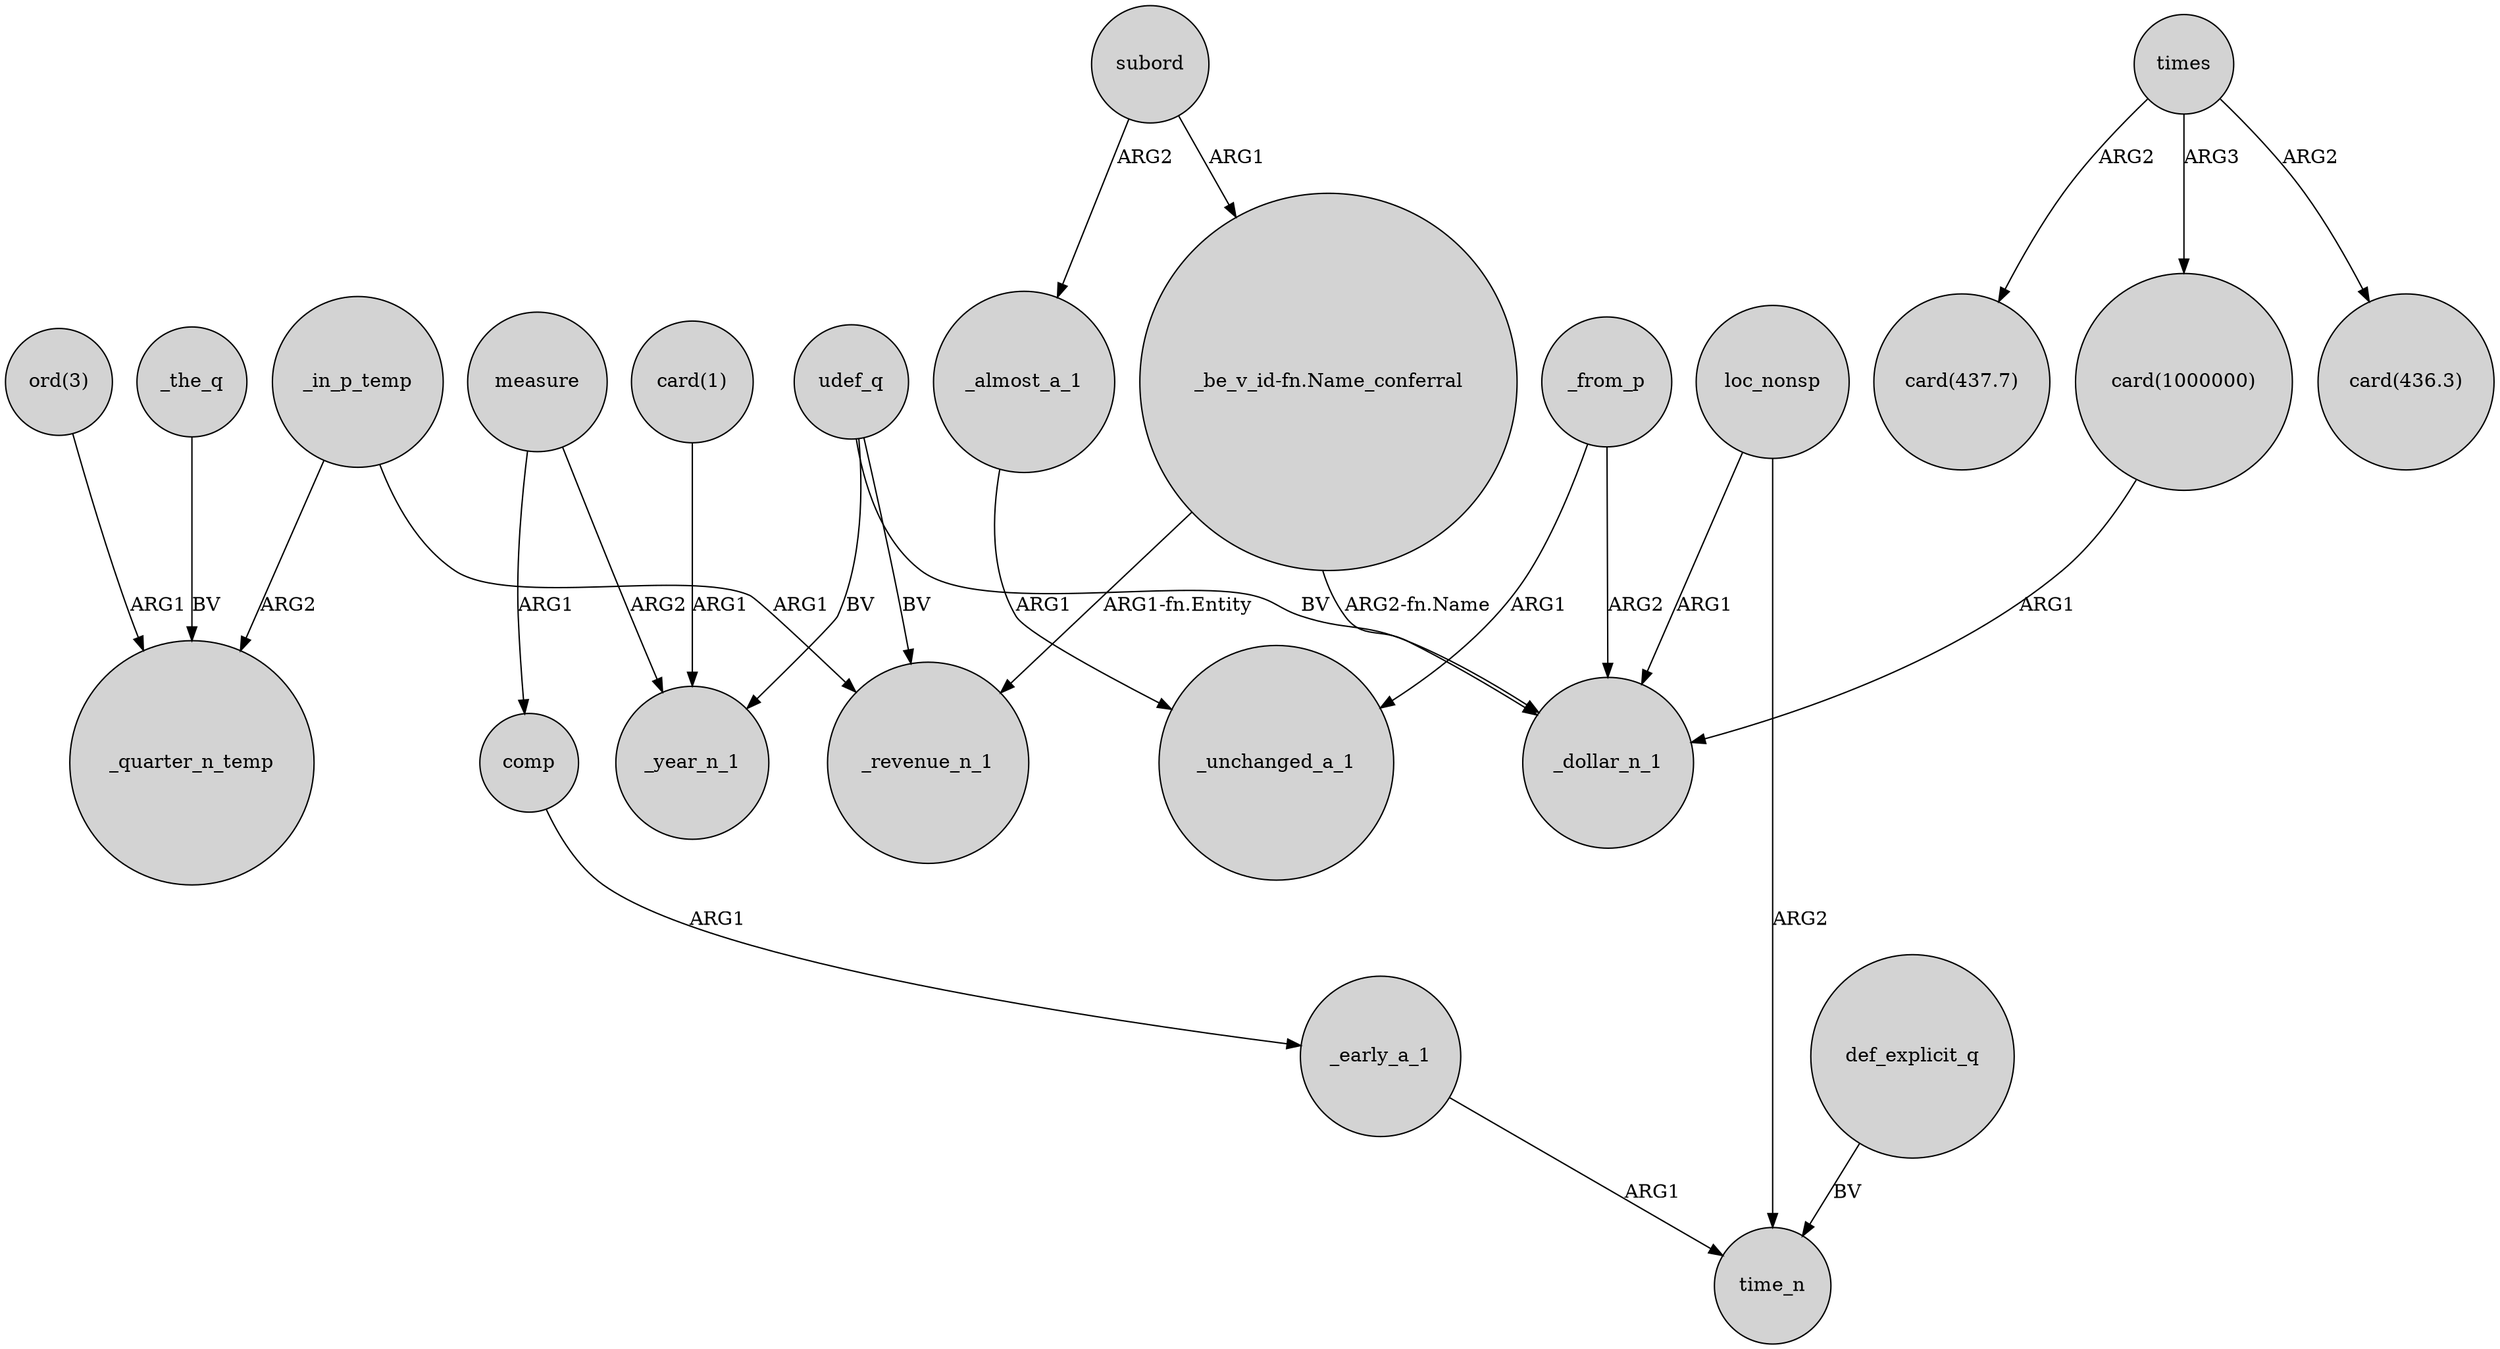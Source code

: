 digraph {
	node [shape=circle style=filled]
	_early_a_1 -> time_n [label=ARG1]
	"_be_v_id-fn.Name_conferral" -> _revenue_n_1 [label="ARG1-fn.Entity"]
	loc_nonsp -> _dollar_n_1 [label=ARG1]
	_in_p_temp -> _quarter_n_temp [label=ARG2]
	"ord(3)" -> _quarter_n_temp [label=ARG1]
	"card(1)" -> _year_n_1 [label=ARG1]
	_the_q -> _quarter_n_temp [label=BV]
	_in_p_temp -> _revenue_n_1 [label=ARG1]
	times -> "card(1000000)" [label=ARG3]
	comp -> _early_a_1 [label=ARG1]
	subord -> "_be_v_id-fn.Name_conferral" [label=ARG1]
	udef_q -> _revenue_n_1 [label=BV]
	times -> "card(436.3)" [label=ARG2]
	subord -> _almost_a_1 [label=ARG2]
	measure -> _year_n_1 [label=ARG2]
	udef_q -> _dollar_n_1 [label=BV]
	"card(1000000)" -> _dollar_n_1 [label=ARG1]
	measure -> comp [label=ARG1]
	def_explicit_q -> time_n [label=BV]
	udef_q -> _year_n_1 [label=BV]
	times -> "card(437.7)" [label=ARG2]
	loc_nonsp -> time_n [label=ARG2]
	"_be_v_id-fn.Name_conferral" -> _dollar_n_1 [label="ARG2-fn.Name"]
	_almost_a_1 -> _unchanged_a_1 [label=ARG1]
	_from_p -> _dollar_n_1 [label=ARG2]
	_from_p -> _unchanged_a_1 [label=ARG1]
}

